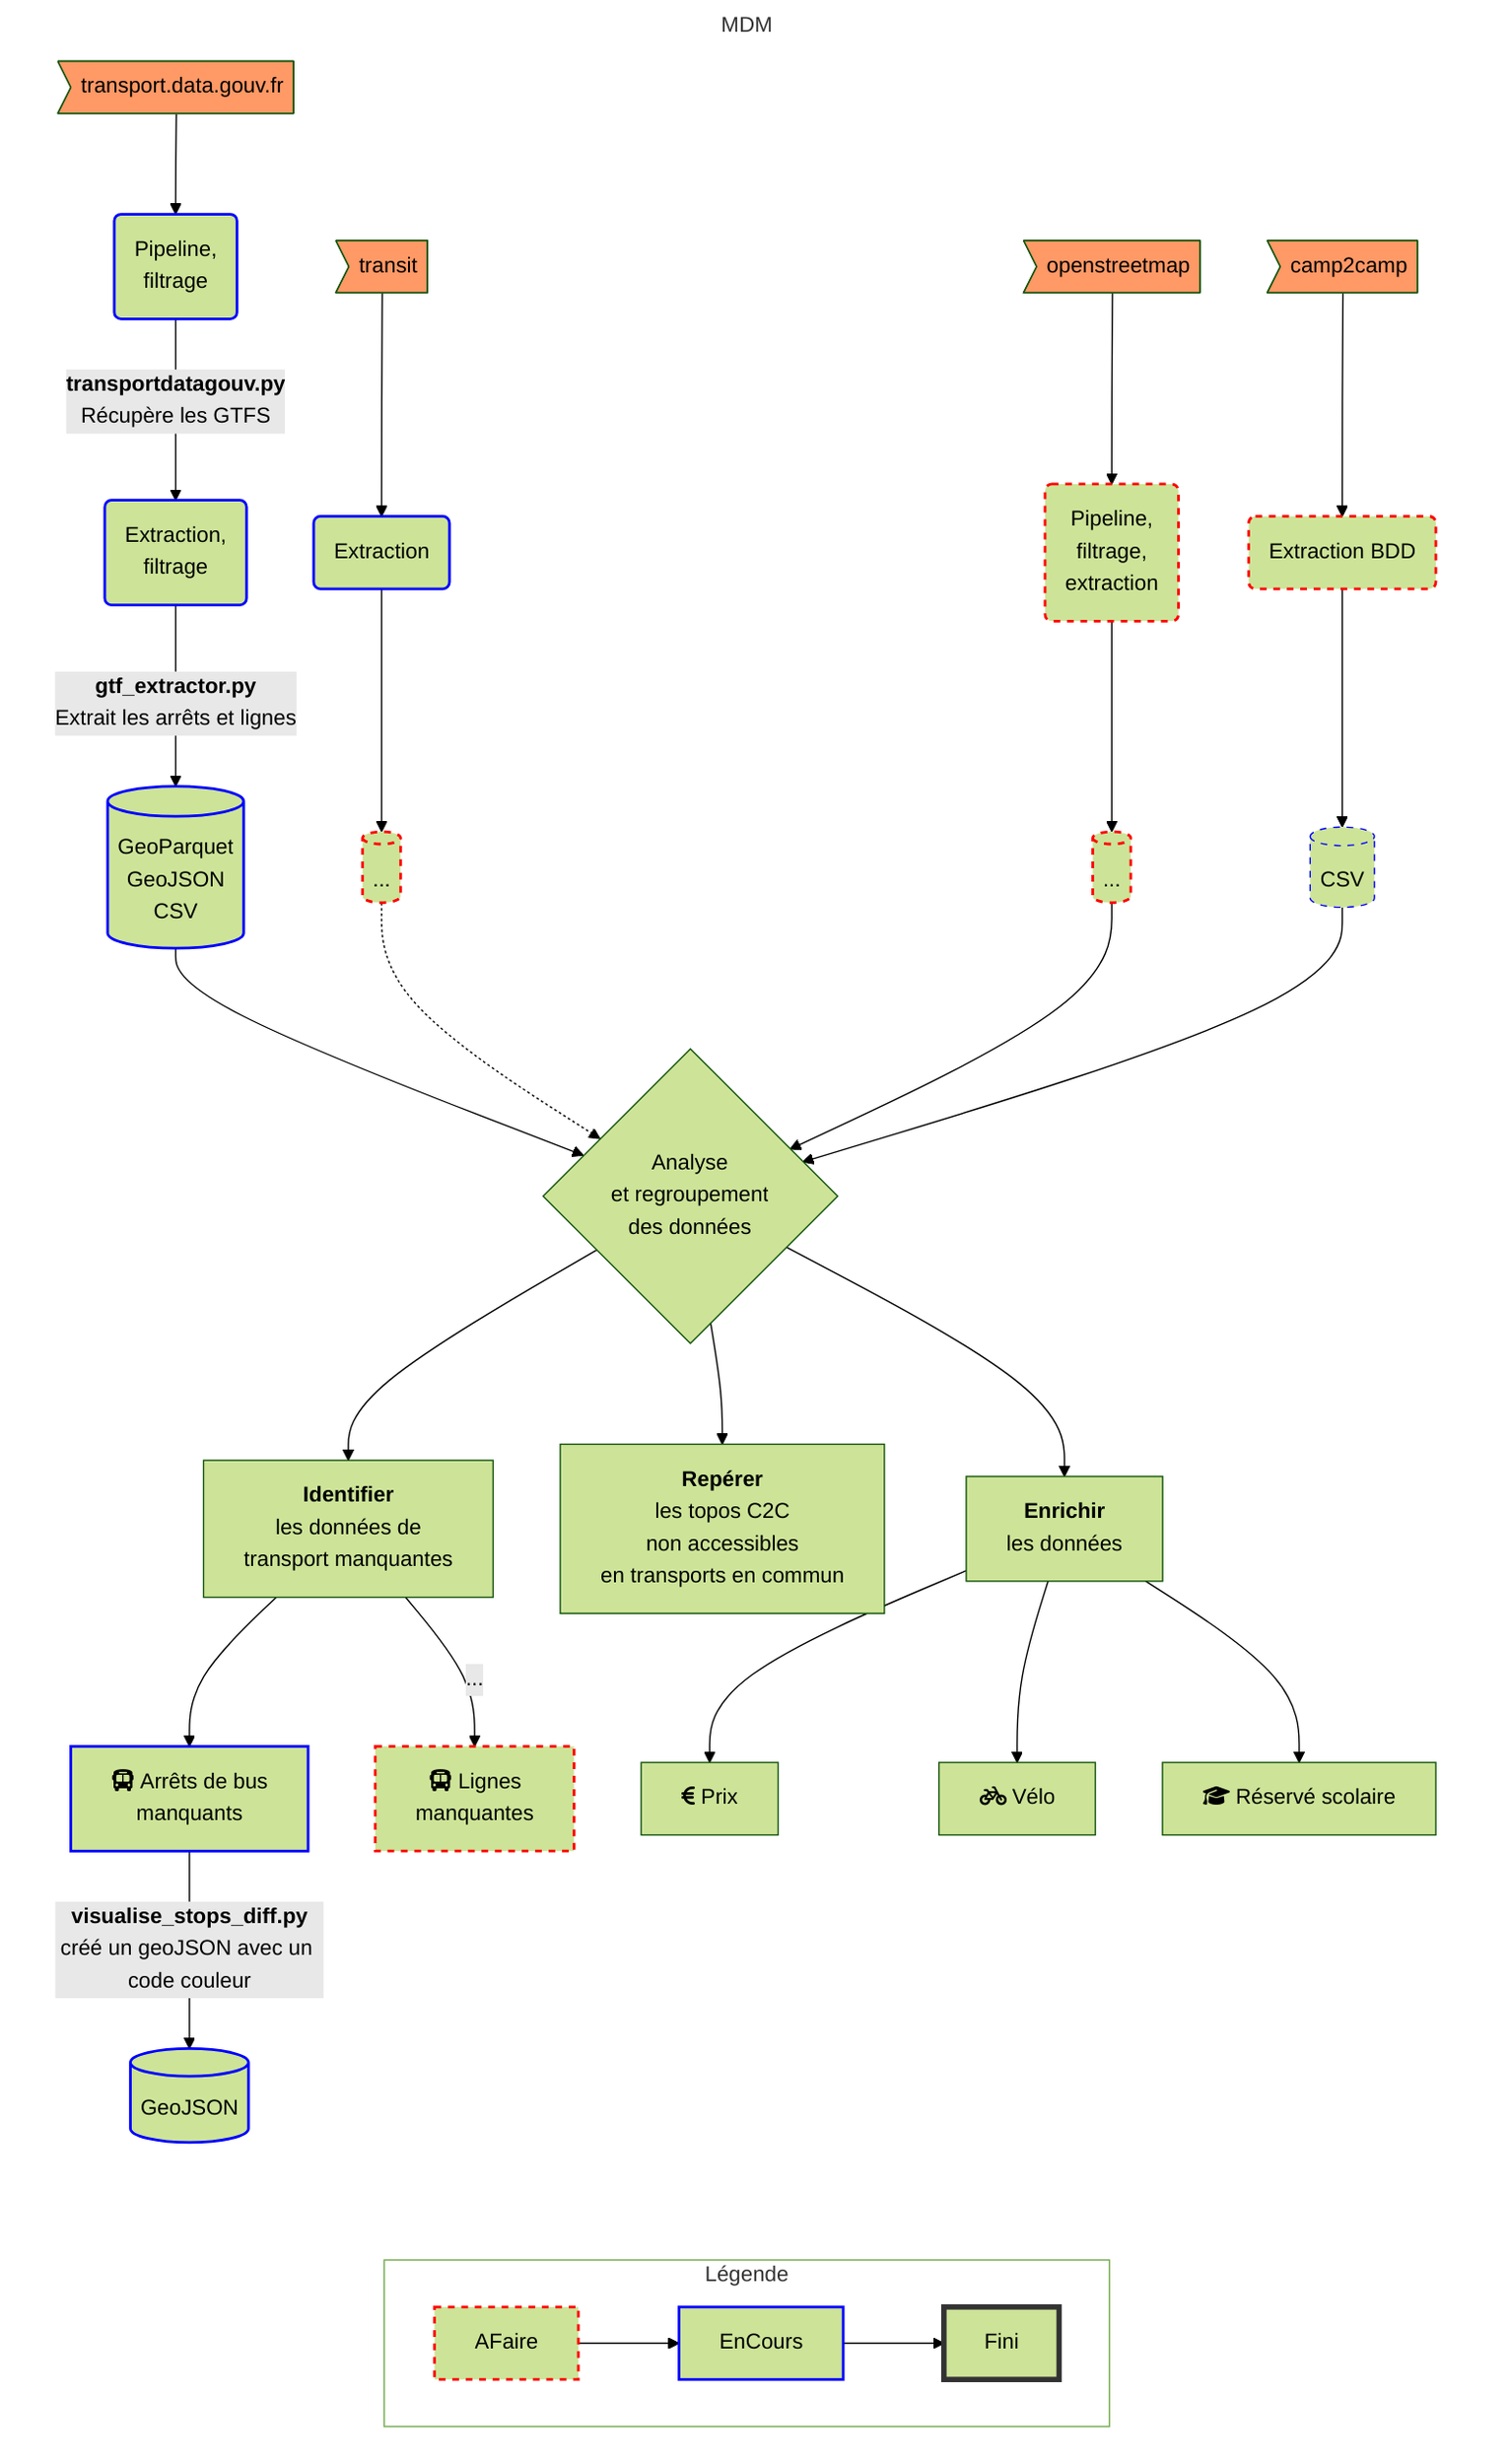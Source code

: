 ---
config:
  theme: 'forest'
---
flowchart TD
    subgraph MDM
        direction TB
        SOURCE_TDG>transport.data.gouv.fr] --> PF_TDG("`Pipeline,
                    filtrage`")
        PF_TDG -->|"`__transportdatagouv.py__
                    Récupère les GTFS`"| FE_TDG("`Extraction,
                    filtrage`")
        SOURCE_TRANSIT>transit] --> PFE_TRANSIT("`Extraction`")
        SOURCE_OSM>openstreetmap] --> PFE_OSM("`Pipeline,
                    filtrage,
                    extraction`")
        SOURCE_C2C>camp2camp] --> PFE_C2C("`Extraction BDD`")



        FE_TDG -->|"`__gtf_extractor.py__
                    Extrait les arrêts et lignes`"| EXPORT_TDG[("`GeoParquet
                    GeoJSON
                    CSV`")]
        PFE_TRANSIT --> EXPORT_TRANSIT[("`...`")]
        PFE_OSM --> EXPORT_OSM[("`...`")]
        PFE_C2C --> EXPORT_C2C[("`CSV`")]
        EXPORT_TDG --> ANALYSE{"`Analyse
                    et regroupement
                    des données`"}
        EXPORT_TRANSIT -.-> ANALYSE
        EXPORT_OSM --> ANALYSE
        EXPORT_C2C --> ANALYSE


        ANALYSE --> IDENTIFIER["`**Identifier**
                    les données de
                    transport manquantes`"]
        ANALYSE --> REPERER["`**Repérer**
                    les topos C2C
                    non accessibles
                    en transports en commun`"]
        ANALYSE --> ENRICHIR["`**Enrichir**
                    les données`"]
        IDENTIFIER --> ARRETS_MANQUANTS["`fa:fa-bus Arrêts de bus
                    manquants`"]
        IDENTIFIER -->|...| LIGNES_MANQUANTES["`fa:fa-bus Lignes
                    manquantes`"]
        ARRETS_MANQUANTS -->|"`__visualise_stops_diff.py__
                créé un geoJSON avec un code couleur`"| DIFF[("`GeoJSON`")]
        ENRICHIR --> PRIX[fa:fa-eur Prix]
        ENRICHIR --> VELO[fa:fa-bicycle Vélo]
        ENRICHIR --> SPECIAUX[fa:fa-graduation-cap  Réservé scolaire]

    %% Styling
        style MDM fill:#fff,stroke:#fff
        style SOURCE_TDG fill:#f96
        style SOURCE_OSM fill:#f96
        style SOURCE_C2C fill:#f96
        style SOURCE_TRANSIT fill:#f96

    %% TODO
        style PFE_OSM stroke:#f00,stroke-width:2px,stroke-dasharray: 5 5
        style PFE_C2C stroke:#f00,stroke-width:2px,stroke-dasharray: 5 5
        style LIGNES_MANQUANTES stroke:#f00,stroke-width:2px,stroke-dasharray: 5 5
        style EXPORT_OSM stroke:#f00,stroke-width:2px,stroke-dasharray: 5 5
        style EXPORT_C2C stroke:#f00,stroke-width:2px,stroke-dasharray: 5 5
        style EXPORT_TRANSIT stroke:#f00,stroke-width:2px,stroke-dasharray: 5 5
    %% In progress
        style PF_TDG stroke:#00f,stroke-width:2px
        style FE_TDG stroke:#00f,stroke-width:2px
        style EXPORT_TDG stroke:#00f,stroke-width:2px
        style EXPORT_C2C stroke:#00f,stroke-width:
        style ARRETS_MANQUANTS stroke:#00f,stroke-width:2px
        style DIFF stroke:#00f,stroke-width:2px
        style PFE_TRANSIT stroke:#00f,stroke-width:2px
    %% DONE
        %% style PF_TDG fill:#0d0,stroke:#333,stroke-width:4px
    end

    subgraph Légende
        direction LR
        style Légende fill:#fff
        AFaire --> EnCours --> Fini
        style AFaire stroke:#f00,stroke-width:2px,stroke-dasharray: 5 5
        style EnCours stroke:#00f,stroke-width:2px
        style Fini stroke:#333,stroke-width:4px
    end

    MDM ~~~ Légende